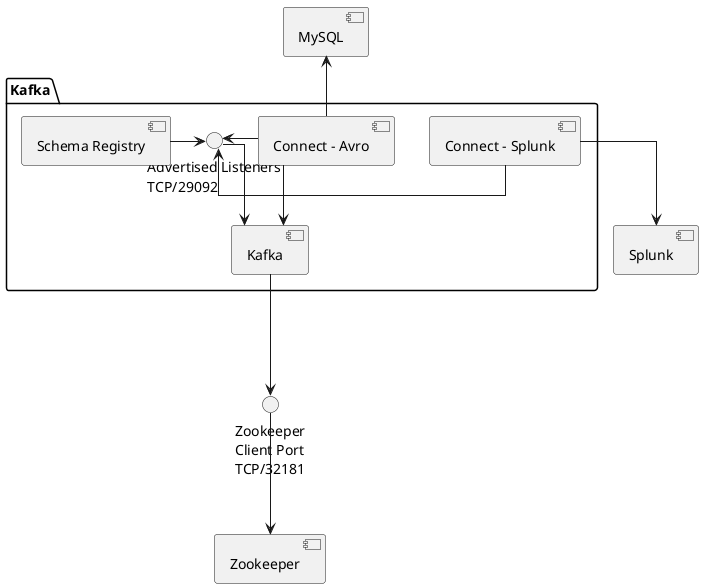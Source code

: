 @startuml

skinparam componentStyle uml2
skinparam linetype ortho

component "Zookeeper" as zookeeper
interface "Zookeeper\nClient Port\nTCP/32181" as zookeeper_clientport
package Kafka {
  component "Kafka" as kafka
  interface "Advertised Listeners\nTCP/29092" as advertisedlisteners
  component "Schema Registry" as schemaregistry
  component "Connect - Avro" as connect
  component "Connect - Splunk" as connect_splunk
}

component "MySQL" as mysql
component "Splunk" as splunk

kafka -d-> zookeeper_clientport
zookeeper_clientport -d-> zookeeper

advertisedlisteners -d-> kafka
connect -l-> advertisedlisteners
connect_splunk -l-> advertisedlisteners
schemaregistry -r-> advertisedlisteners

connect -u-> mysql
connect -d-> kafka

connect_splunk -d-> splunk

@enduml
